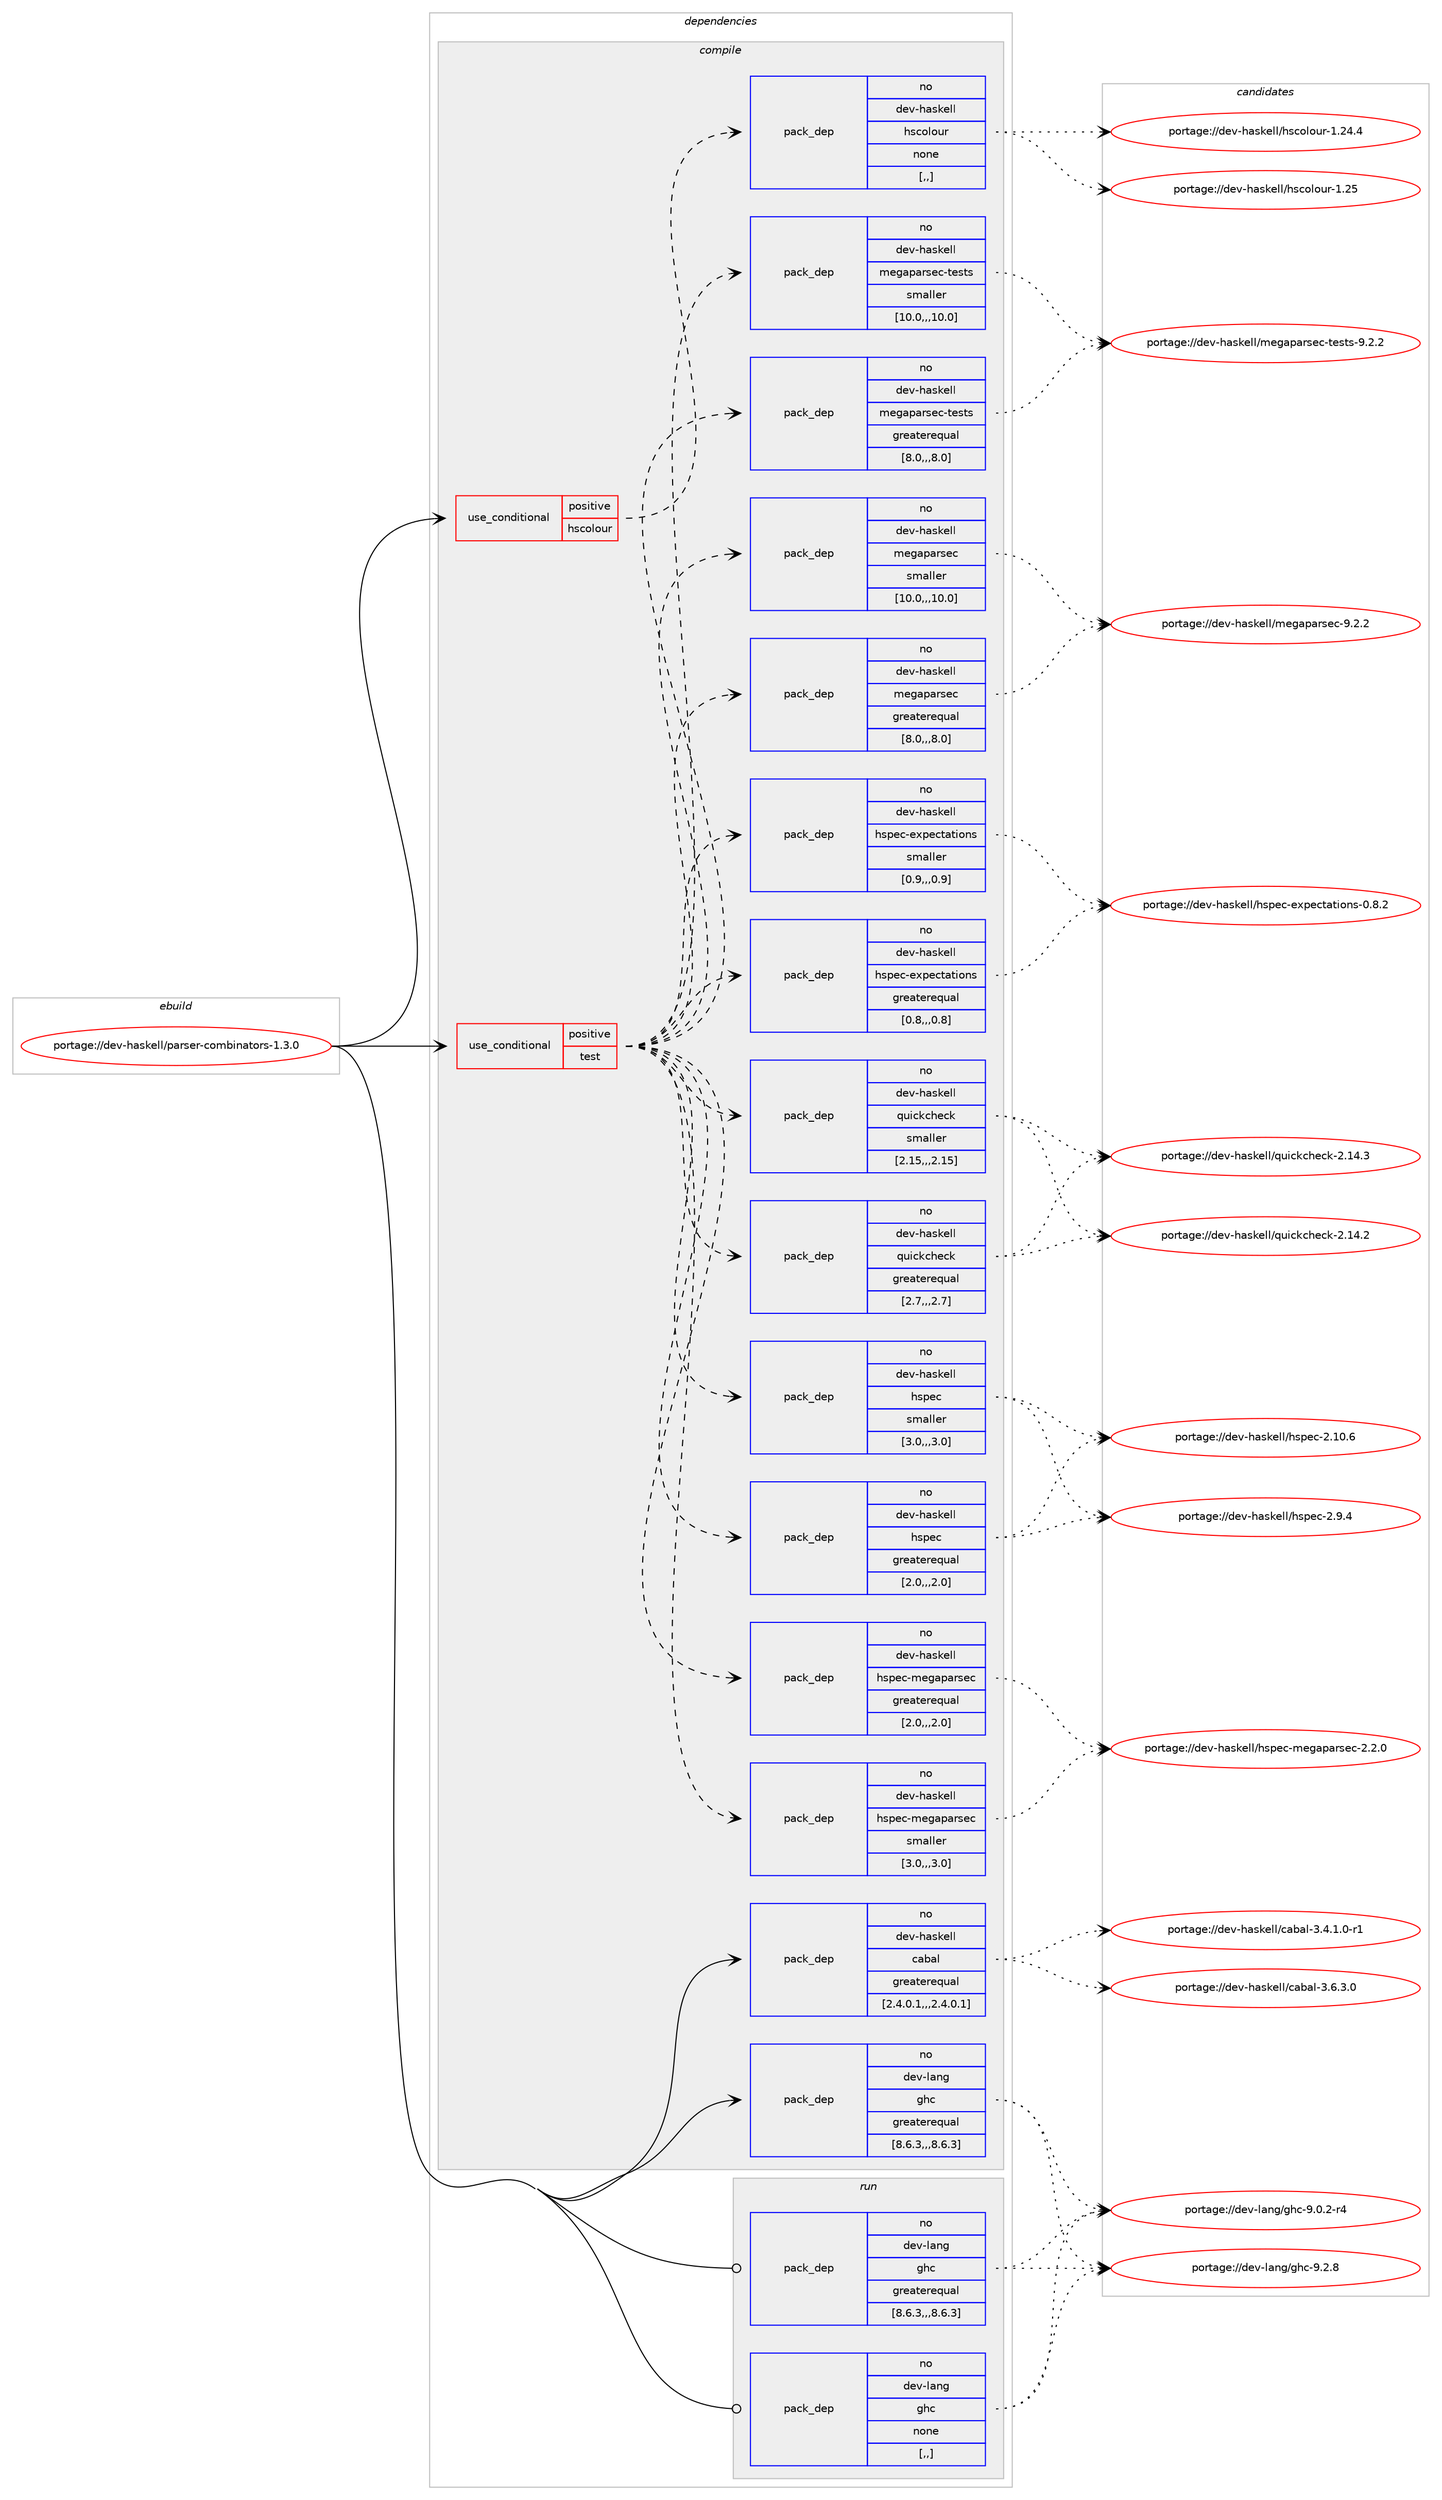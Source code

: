 digraph prolog {

# *************
# Graph options
# *************

newrank=true;
concentrate=true;
compound=true;
graph [rankdir=LR,fontname=Helvetica,fontsize=10,ranksep=1.5];#, ranksep=2.5, nodesep=0.2];
edge  [arrowhead=vee];
node  [fontname=Helvetica,fontsize=10];

# **********
# The ebuild
# **********

subgraph cluster_leftcol {
color=gray;
rank=same;
label=<<i>ebuild</i>>;
id [label="portage://dev-haskell/parser-combinators-1.3.0", color=red, width=4, href="../dev-haskell/parser-combinators-1.3.0.svg"];
}

# ****************
# The dependencies
# ****************

subgraph cluster_midcol {
color=gray;
label=<<i>dependencies</i>>;
subgraph cluster_compile {
fillcolor="#eeeeee";
style=filled;
label=<<i>compile</i>>;
subgraph cond20217 {
dependency83502 [label=<<TABLE BORDER="0" CELLBORDER="1" CELLSPACING="0" CELLPADDING="4"><TR><TD ROWSPAN="3" CELLPADDING="10">use_conditional</TD></TR><TR><TD>positive</TD></TR><TR><TD>hscolour</TD></TR></TABLE>>, shape=none, color=red];
subgraph pack62304 {
dependency83503 [label=<<TABLE BORDER="0" CELLBORDER="1" CELLSPACING="0" CELLPADDING="4" WIDTH="220"><TR><TD ROWSPAN="6" CELLPADDING="30">pack_dep</TD></TR><TR><TD WIDTH="110">no</TD></TR><TR><TD>dev-haskell</TD></TR><TR><TD>hscolour</TD></TR><TR><TD>none</TD></TR><TR><TD>[,,]</TD></TR></TABLE>>, shape=none, color=blue];
}
dependency83502:e -> dependency83503:w [weight=20,style="dashed",arrowhead="vee"];
}
id:e -> dependency83502:w [weight=20,style="solid",arrowhead="vee"];
subgraph cond20218 {
dependency83504 [label=<<TABLE BORDER="0" CELLBORDER="1" CELLSPACING="0" CELLPADDING="4"><TR><TD ROWSPAN="3" CELLPADDING="10">use_conditional</TD></TR><TR><TD>positive</TD></TR><TR><TD>test</TD></TR></TABLE>>, shape=none, color=red];
subgraph pack62305 {
dependency83505 [label=<<TABLE BORDER="0" CELLBORDER="1" CELLSPACING="0" CELLPADDING="4" WIDTH="220"><TR><TD ROWSPAN="6" CELLPADDING="30">pack_dep</TD></TR><TR><TD WIDTH="110">no</TD></TR><TR><TD>dev-haskell</TD></TR><TR><TD>hspec</TD></TR><TR><TD>greaterequal</TD></TR><TR><TD>[2.0,,,2.0]</TD></TR></TABLE>>, shape=none, color=blue];
}
dependency83504:e -> dependency83505:w [weight=20,style="dashed",arrowhead="vee"];
subgraph pack62306 {
dependency83506 [label=<<TABLE BORDER="0" CELLBORDER="1" CELLSPACING="0" CELLPADDING="4" WIDTH="220"><TR><TD ROWSPAN="6" CELLPADDING="30">pack_dep</TD></TR><TR><TD WIDTH="110">no</TD></TR><TR><TD>dev-haskell</TD></TR><TR><TD>hspec</TD></TR><TR><TD>smaller</TD></TR><TR><TD>[3.0,,,3.0]</TD></TR></TABLE>>, shape=none, color=blue];
}
dependency83504:e -> dependency83506:w [weight=20,style="dashed",arrowhead="vee"];
subgraph pack62307 {
dependency83507 [label=<<TABLE BORDER="0" CELLBORDER="1" CELLSPACING="0" CELLPADDING="4" WIDTH="220"><TR><TD ROWSPAN="6" CELLPADDING="30">pack_dep</TD></TR><TR><TD WIDTH="110">no</TD></TR><TR><TD>dev-haskell</TD></TR><TR><TD>hspec-expectations</TD></TR><TR><TD>greaterequal</TD></TR><TR><TD>[0.8,,,0.8]</TD></TR></TABLE>>, shape=none, color=blue];
}
dependency83504:e -> dependency83507:w [weight=20,style="dashed",arrowhead="vee"];
subgraph pack62308 {
dependency83508 [label=<<TABLE BORDER="0" CELLBORDER="1" CELLSPACING="0" CELLPADDING="4" WIDTH="220"><TR><TD ROWSPAN="6" CELLPADDING="30">pack_dep</TD></TR><TR><TD WIDTH="110">no</TD></TR><TR><TD>dev-haskell</TD></TR><TR><TD>hspec-expectations</TD></TR><TR><TD>smaller</TD></TR><TR><TD>[0.9,,,0.9]</TD></TR></TABLE>>, shape=none, color=blue];
}
dependency83504:e -> dependency83508:w [weight=20,style="dashed",arrowhead="vee"];
subgraph pack62309 {
dependency83509 [label=<<TABLE BORDER="0" CELLBORDER="1" CELLSPACING="0" CELLPADDING="4" WIDTH="220"><TR><TD ROWSPAN="6" CELLPADDING="30">pack_dep</TD></TR><TR><TD WIDTH="110">no</TD></TR><TR><TD>dev-haskell</TD></TR><TR><TD>hspec-megaparsec</TD></TR><TR><TD>greaterequal</TD></TR><TR><TD>[2.0,,,2.0]</TD></TR></TABLE>>, shape=none, color=blue];
}
dependency83504:e -> dependency83509:w [weight=20,style="dashed",arrowhead="vee"];
subgraph pack62310 {
dependency83510 [label=<<TABLE BORDER="0" CELLBORDER="1" CELLSPACING="0" CELLPADDING="4" WIDTH="220"><TR><TD ROWSPAN="6" CELLPADDING="30">pack_dep</TD></TR><TR><TD WIDTH="110">no</TD></TR><TR><TD>dev-haskell</TD></TR><TR><TD>hspec-megaparsec</TD></TR><TR><TD>smaller</TD></TR><TR><TD>[3.0,,,3.0]</TD></TR></TABLE>>, shape=none, color=blue];
}
dependency83504:e -> dependency83510:w [weight=20,style="dashed",arrowhead="vee"];
subgraph pack62311 {
dependency83511 [label=<<TABLE BORDER="0" CELLBORDER="1" CELLSPACING="0" CELLPADDING="4" WIDTH="220"><TR><TD ROWSPAN="6" CELLPADDING="30">pack_dep</TD></TR><TR><TD WIDTH="110">no</TD></TR><TR><TD>dev-haskell</TD></TR><TR><TD>megaparsec</TD></TR><TR><TD>greaterequal</TD></TR><TR><TD>[8.0,,,8.0]</TD></TR></TABLE>>, shape=none, color=blue];
}
dependency83504:e -> dependency83511:w [weight=20,style="dashed",arrowhead="vee"];
subgraph pack62312 {
dependency83512 [label=<<TABLE BORDER="0" CELLBORDER="1" CELLSPACING="0" CELLPADDING="4" WIDTH="220"><TR><TD ROWSPAN="6" CELLPADDING="30">pack_dep</TD></TR><TR><TD WIDTH="110">no</TD></TR><TR><TD>dev-haskell</TD></TR><TR><TD>megaparsec</TD></TR><TR><TD>smaller</TD></TR><TR><TD>[10.0,,,10.0]</TD></TR></TABLE>>, shape=none, color=blue];
}
dependency83504:e -> dependency83512:w [weight=20,style="dashed",arrowhead="vee"];
subgraph pack62313 {
dependency83513 [label=<<TABLE BORDER="0" CELLBORDER="1" CELLSPACING="0" CELLPADDING="4" WIDTH="220"><TR><TD ROWSPAN="6" CELLPADDING="30">pack_dep</TD></TR><TR><TD WIDTH="110">no</TD></TR><TR><TD>dev-haskell</TD></TR><TR><TD>megaparsec-tests</TD></TR><TR><TD>greaterequal</TD></TR><TR><TD>[8.0,,,8.0]</TD></TR></TABLE>>, shape=none, color=blue];
}
dependency83504:e -> dependency83513:w [weight=20,style="dashed",arrowhead="vee"];
subgraph pack62314 {
dependency83514 [label=<<TABLE BORDER="0" CELLBORDER="1" CELLSPACING="0" CELLPADDING="4" WIDTH="220"><TR><TD ROWSPAN="6" CELLPADDING="30">pack_dep</TD></TR><TR><TD WIDTH="110">no</TD></TR><TR><TD>dev-haskell</TD></TR><TR><TD>megaparsec-tests</TD></TR><TR><TD>smaller</TD></TR><TR><TD>[10.0,,,10.0]</TD></TR></TABLE>>, shape=none, color=blue];
}
dependency83504:e -> dependency83514:w [weight=20,style="dashed",arrowhead="vee"];
subgraph pack62315 {
dependency83515 [label=<<TABLE BORDER="0" CELLBORDER="1" CELLSPACING="0" CELLPADDING="4" WIDTH="220"><TR><TD ROWSPAN="6" CELLPADDING="30">pack_dep</TD></TR><TR><TD WIDTH="110">no</TD></TR><TR><TD>dev-haskell</TD></TR><TR><TD>quickcheck</TD></TR><TR><TD>greaterequal</TD></TR><TR><TD>[2.7,,,2.7]</TD></TR></TABLE>>, shape=none, color=blue];
}
dependency83504:e -> dependency83515:w [weight=20,style="dashed",arrowhead="vee"];
subgraph pack62316 {
dependency83516 [label=<<TABLE BORDER="0" CELLBORDER="1" CELLSPACING="0" CELLPADDING="4" WIDTH="220"><TR><TD ROWSPAN="6" CELLPADDING="30">pack_dep</TD></TR><TR><TD WIDTH="110">no</TD></TR><TR><TD>dev-haskell</TD></TR><TR><TD>quickcheck</TD></TR><TR><TD>smaller</TD></TR><TR><TD>[2.15,,,2.15]</TD></TR></TABLE>>, shape=none, color=blue];
}
dependency83504:e -> dependency83516:w [weight=20,style="dashed",arrowhead="vee"];
}
id:e -> dependency83504:w [weight=20,style="solid",arrowhead="vee"];
subgraph pack62317 {
dependency83517 [label=<<TABLE BORDER="0" CELLBORDER="1" CELLSPACING="0" CELLPADDING="4" WIDTH="220"><TR><TD ROWSPAN="6" CELLPADDING="30">pack_dep</TD></TR><TR><TD WIDTH="110">no</TD></TR><TR><TD>dev-haskell</TD></TR><TR><TD>cabal</TD></TR><TR><TD>greaterequal</TD></TR><TR><TD>[2.4.0.1,,,2.4.0.1]</TD></TR></TABLE>>, shape=none, color=blue];
}
id:e -> dependency83517:w [weight=20,style="solid",arrowhead="vee"];
subgraph pack62318 {
dependency83518 [label=<<TABLE BORDER="0" CELLBORDER="1" CELLSPACING="0" CELLPADDING="4" WIDTH="220"><TR><TD ROWSPAN="6" CELLPADDING="30">pack_dep</TD></TR><TR><TD WIDTH="110">no</TD></TR><TR><TD>dev-lang</TD></TR><TR><TD>ghc</TD></TR><TR><TD>greaterequal</TD></TR><TR><TD>[8.6.3,,,8.6.3]</TD></TR></TABLE>>, shape=none, color=blue];
}
id:e -> dependency83518:w [weight=20,style="solid",arrowhead="vee"];
}
subgraph cluster_compileandrun {
fillcolor="#eeeeee";
style=filled;
label=<<i>compile and run</i>>;
}
subgraph cluster_run {
fillcolor="#eeeeee";
style=filled;
label=<<i>run</i>>;
subgraph pack62319 {
dependency83519 [label=<<TABLE BORDER="0" CELLBORDER="1" CELLSPACING="0" CELLPADDING="4" WIDTH="220"><TR><TD ROWSPAN="6" CELLPADDING="30">pack_dep</TD></TR><TR><TD WIDTH="110">no</TD></TR><TR><TD>dev-lang</TD></TR><TR><TD>ghc</TD></TR><TR><TD>greaterequal</TD></TR><TR><TD>[8.6.3,,,8.6.3]</TD></TR></TABLE>>, shape=none, color=blue];
}
id:e -> dependency83519:w [weight=20,style="solid",arrowhead="odot"];
subgraph pack62320 {
dependency83520 [label=<<TABLE BORDER="0" CELLBORDER="1" CELLSPACING="0" CELLPADDING="4" WIDTH="220"><TR><TD ROWSPAN="6" CELLPADDING="30">pack_dep</TD></TR><TR><TD WIDTH="110">no</TD></TR><TR><TD>dev-lang</TD></TR><TR><TD>ghc</TD></TR><TR><TD>none</TD></TR><TR><TD>[,,]</TD></TR></TABLE>>, shape=none, color=blue];
}
id:e -> dependency83520:w [weight=20,style="solid",arrowhead="odot"];
}
}

# **************
# The candidates
# **************

subgraph cluster_choices {
rank=same;
color=gray;
label=<<i>candidates</i>>;

subgraph choice62304 {
color=black;
nodesep=1;
choice1001011184510497115107101108108471041159911110811111711445494650524652 [label="portage://dev-haskell/hscolour-1.24.4", color=red, width=4,href="../dev-haskell/hscolour-1.24.4.svg"];
choice100101118451049711510710110810847104115991111081111171144549465053 [label="portage://dev-haskell/hscolour-1.25", color=red, width=4,href="../dev-haskell/hscolour-1.25.svg"];
dependency83503:e -> choice1001011184510497115107101108108471041159911110811111711445494650524652:w [style=dotted,weight="100"];
dependency83503:e -> choice100101118451049711510710110810847104115991111081111171144549465053:w [style=dotted,weight="100"];
}
subgraph choice62305 {
color=black;
nodesep=1;
choice1001011184510497115107101108108471041151121019945504649484654 [label="portage://dev-haskell/hspec-2.10.6", color=red, width=4,href="../dev-haskell/hspec-2.10.6.svg"];
choice10010111845104971151071011081084710411511210199455046574652 [label="portage://dev-haskell/hspec-2.9.4", color=red, width=4,href="../dev-haskell/hspec-2.9.4.svg"];
dependency83505:e -> choice1001011184510497115107101108108471041151121019945504649484654:w [style=dotted,weight="100"];
dependency83505:e -> choice10010111845104971151071011081084710411511210199455046574652:w [style=dotted,weight="100"];
}
subgraph choice62306 {
color=black;
nodesep=1;
choice1001011184510497115107101108108471041151121019945504649484654 [label="portage://dev-haskell/hspec-2.10.6", color=red, width=4,href="../dev-haskell/hspec-2.10.6.svg"];
choice10010111845104971151071011081084710411511210199455046574652 [label="portage://dev-haskell/hspec-2.9.4", color=red, width=4,href="../dev-haskell/hspec-2.9.4.svg"];
dependency83506:e -> choice1001011184510497115107101108108471041151121019945504649484654:w [style=dotted,weight="100"];
dependency83506:e -> choice10010111845104971151071011081084710411511210199455046574652:w [style=dotted,weight="100"];
}
subgraph choice62307 {
color=black;
nodesep=1;
choice10010111845104971151071011081084710411511210199451011201121019911697116105111110115454846564650 [label="portage://dev-haskell/hspec-expectations-0.8.2", color=red, width=4,href="../dev-haskell/hspec-expectations-0.8.2.svg"];
dependency83507:e -> choice10010111845104971151071011081084710411511210199451011201121019911697116105111110115454846564650:w [style=dotted,weight="100"];
}
subgraph choice62308 {
color=black;
nodesep=1;
choice10010111845104971151071011081084710411511210199451011201121019911697116105111110115454846564650 [label="portage://dev-haskell/hspec-expectations-0.8.2", color=red, width=4,href="../dev-haskell/hspec-expectations-0.8.2.svg"];
dependency83508:e -> choice10010111845104971151071011081084710411511210199451011201121019911697116105111110115454846564650:w [style=dotted,weight="100"];
}
subgraph choice62309 {
color=black;
nodesep=1;
choice1001011184510497115107101108108471041151121019945109101103971129711411510199455046504648 [label="portage://dev-haskell/hspec-megaparsec-2.2.0", color=red, width=4,href="../dev-haskell/hspec-megaparsec-2.2.0.svg"];
dependency83509:e -> choice1001011184510497115107101108108471041151121019945109101103971129711411510199455046504648:w [style=dotted,weight="100"];
}
subgraph choice62310 {
color=black;
nodesep=1;
choice1001011184510497115107101108108471041151121019945109101103971129711411510199455046504648 [label="portage://dev-haskell/hspec-megaparsec-2.2.0", color=red, width=4,href="../dev-haskell/hspec-megaparsec-2.2.0.svg"];
dependency83510:e -> choice1001011184510497115107101108108471041151121019945109101103971129711411510199455046504648:w [style=dotted,weight="100"];
}
subgraph choice62311 {
color=black;
nodesep=1;
choice100101118451049711510710110810847109101103971129711411510199455746504650 [label="portage://dev-haskell/megaparsec-9.2.2", color=red, width=4,href="../dev-haskell/megaparsec-9.2.2.svg"];
dependency83511:e -> choice100101118451049711510710110810847109101103971129711411510199455746504650:w [style=dotted,weight="100"];
}
subgraph choice62312 {
color=black;
nodesep=1;
choice100101118451049711510710110810847109101103971129711411510199455746504650 [label="portage://dev-haskell/megaparsec-9.2.2", color=red, width=4,href="../dev-haskell/megaparsec-9.2.2.svg"];
dependency83512:e -> choice100101118451049711510710110810847109101103971129711411510199455746504650:w [style=dotted,weight="100"];
}
subgraph choice62313 {
color=black;
nodesep=1;
choice10010111845104971151071011081084710910110397112971141151019945116101115116115455746504650 [label="portage://dev-haskell/megaparsec-tests-9.2.2", color=red, width=4,href="../dev-haskell/megaparsec-tests-9.2.2.svg"];
dependency83513:e -> choice10010111845104971151071011081084710910110397112971141151019945116101115116115455746504650:w [style=dotted,weight="100"];
}
subgraph choice62314 {
color=black;
nodesep=1;
choice10010111845104971151071011081084710910110397112971141151019945116101115116115455746504650 [label="portage://dev-haskell/megaparsec-tests-9.2.2", color=red, width=4,href="../dev-haskell/megaparsec-tests-9.2.2.svg"];
dependency83514:e -> choice10010111845104971151071011081084710910110397112971141151019945116101115116115455746504650:w [style=dotted,weight="100"];
}
subgraph choice62315 {
color=black;
nodesep=1;
choice10010111845104971151071011081084711311710599107991041019910745504649524650 [label="portage://dev-haskell/quickcheck-2.14.2", color=red, width=4,href="../dev-haskell/quickcheck-2.14.2.svg"];
choice10010111845104971151071011081084711311710599107991041019910745504649524651 [label="portage://dev-haskell/quickcheck-2.14.3", color=red, width=4,href="../dev-haskell/quickcheck-2.14.3.svg"];
dependency83515:e -> choice10010111845104971151071011081084711311710599107991041019910745504649524650:w [style=dotted,weight="100"];
dependency83515:e -> choice10010111845104971151071011081084711311710599107991041019910745504649524651:w [style=dotted,weight="100"];
}
subgraph choice62316 {
color=black;
nodesep=1;
choice10010111845104971151071011081084711311710599107991041019910745504649524650 [label="portage://dev-haskell/quickcheck-2.14.2", color=red, width=4,href="../dev-haskell/quickcheck-2.14.2.svg"];
choice10010111845104971151071011081084711311710599107991041019910745504649524651 [label="portage://dev-haskell/quickcheck-2.14.3", color=red, width=4,href="../dev-haskell/quickcheck-2.14.3.svg"];
dependency83516:e -> choice10010111845104971151071011081084711311710599107991041019910745504649524650:w [style=dotted,weight="100"];
dependency83516:e -> choice10010111845104971151071011081084711311710599107991041019910745504649524651:w [style=dotted,weight="100"];
}
subgraph choice62317 {
color=black;
nodesep=1;
choice1001011184510497115107101108108479997989710845514652464946484511449 [label="portage://dev-haskell/cabal-3.4.1.0-r1", color=red, width=4,href="../dev-haskell/cabal-3.4.1.0-r1.svg"];
choice100101118451049711510710110810847999798971084551465446514648 [label="portage://dev-haskell/cabal-3.6.3.0", color=red, width=4,href="../dev-haskell/cabal-3.6.3.0.svg"];
dependency83517:e -> choice1001011184510497115107101108108479997989710845514652464946484511449:w [style=dotted,weight="100"];
dependency83517:e -> choice100101118451049711510710110810847999798971084551465446514648:w [style=dotted,weight="100"];
}
subgraph choice62318 {
color=black;
nodesep=1;
choice100101118451089711010347103104994557464846504511452 [label="portage://dev-lang/ghc-9.0.2-r4", color=red, width=4,href="../dev-lang/ghc-9.0.2-r4.svg"];
choice10010111845108971101034710310499455746504656 [label="portage://dev-lang/ghc-9.2.8", color=red, width=4,href="../dev-lang/ghc-9.2.8.svg"];
dependency83518:e -> choice100101118451089711010347103104994557464846504511452:w [style=dotted,weight="100"];
dependency83518:e -> choice10010111845108971101034710310499455746504656:w [style=dotted,weight="100"];
}
subgraph choice62319 {
color=black;
nodesep=1;
choice100101118451089711010347103104994557464846504511452 [label="portage://dev-lang/ghc-9.0.2-r4", color=red, width=4,href="../dev-lang/ghc-9.0.2-r4.svg"];
choice10010111845108971101034710310499455746504656 [label="portage://dev-lang/ghc-9.2.8", color=red, width=4,href="../dev-lang/ghc-9.2.8.svg"];
dependency83519:e -> choice100101118451089711010347103104994557464846504511452:w [style=dotted,weight="100"];
dependency83519:e -> choice10010111845108971101034710310499455746504656:w [style=dotted,weight="100"];
}
subgraph choice62320 {
color=black;
nodesep=1;
choice100101118451089711010347103104994557464846504511452 [label="portage://dev-lang/ghc-9.0.2-r4", color=red, width=4,href="../dev-lang/ghc-9.0.2-r4.svg"];
choice10010111845108971101034710310499455746504656 [label="portage://dev-lang/ghc-9.2.8", color=red, width=4,href="../dev-lang/ghc-9.2.8.svg"];
dependency83520:e -> choice100101118451089711010347103104994557464846504511452:w [style=dotted,weight="100"];
dependency83520:e -> choice10010111845108971101034710310499455746504656:w [style=dotted,weight="100"];
}
}

}
